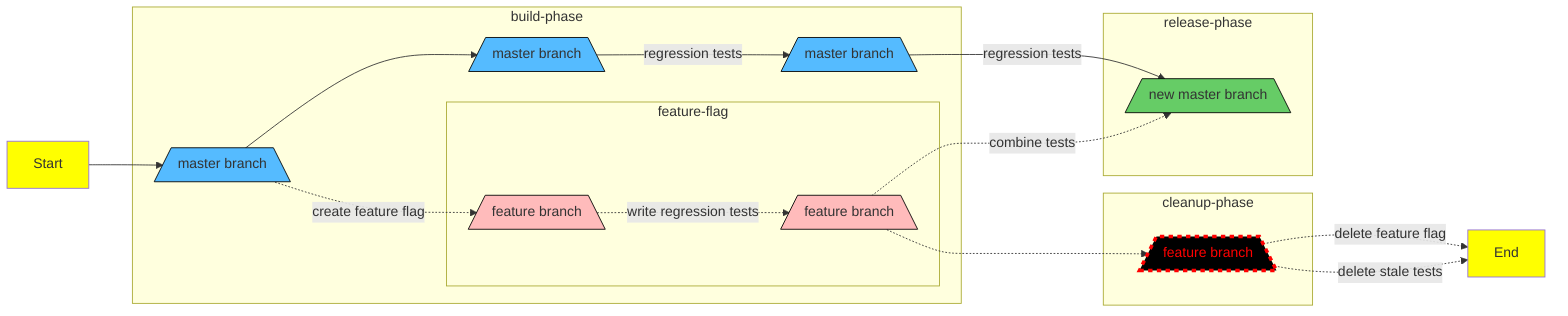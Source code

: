 flowchart LR

%% Each phase is one line of code to promote small batches
%% Two lines of code means smaller batches called for, excluding classes

    Y[Start]-->A[/master branch\]

    subgraph build-phase
    A[/master branch\]-->AB[/master branch\]

    %% Begin top line build phase
    AB[/master branch\]--regression tests-->B[/master branch\]

    %% Feature branch is forked from master
    A[/master branch\]-.create feature flag.->C[/feature branch\]

    %% Feature developement begins behind flag
    subgraph feature-flag
    C[/feature branch\]-.write regression tests .->D[/feature branch\]
    D[/feature branch\]
    end feature-flag
    end build-phase

    subgraph release-phase
    B[/master branch\]--regression tests-->E[/new master branch\]

    %% Work is integrated
    D[/feature branch\]-.combine tests .->E[/new master branch\]
    end release-phase

    %% Post-experiment cleanup phase
    subgraph cleanup-phase
    D[/feature branch\]-.->F[/feature branch\]
    F[/feature branch\]
    end cleanup-phase

    F[/feature branch\]-.delete feature flag.->Z[End]
    F[/feature branch\]-.delete stale tests.->Z[End]

    style Y fill:#ff0
    style Z fill:#ff0
    style E fill:#6C6,stroke:#000
    style F fill:#000,stroke:#f00,stroke-width:4px,color:#f00,stroke-dasharray: 5 5
    
    class A,AB,B masterClass;
    class C,D featureClass
    classDef masterClass fill:#5BF,stroke:#000
    classDef featureClass fill:#FBB,stroke:#000